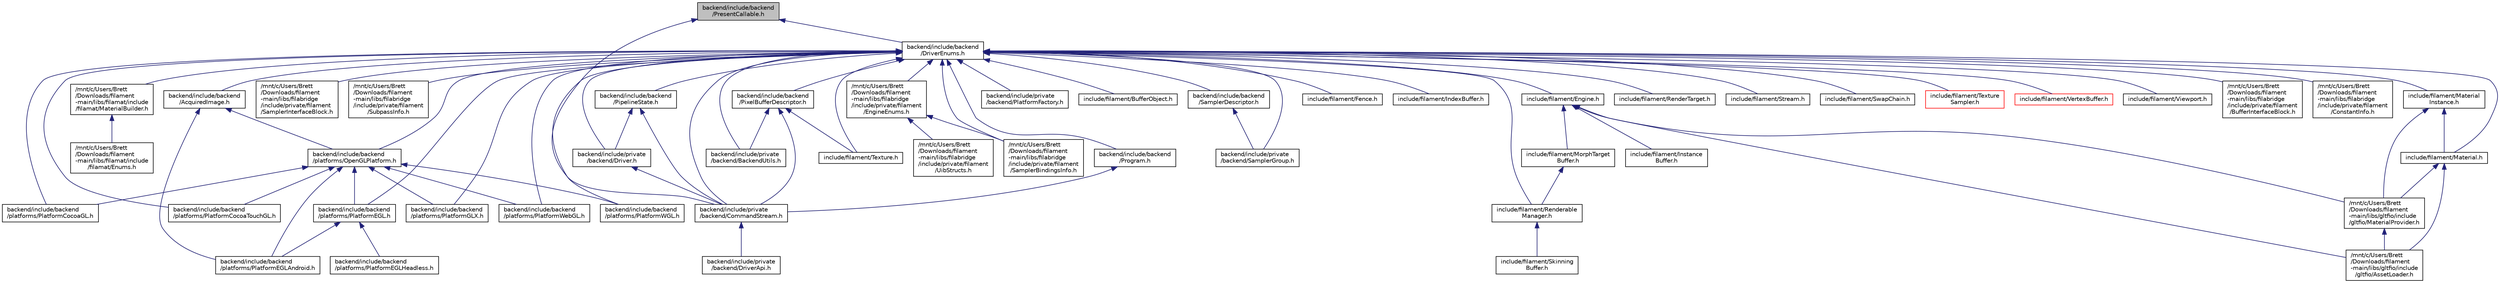 digraph "backend/include/backend/PresentCallable.h"
{
 // LATEX_PDF_SIZE
  bgcolor="transparent";
  edge [fontname="Helvetica",fontsize="10",labelfontname="Helvetica",labelfontsize="10"];
  node [fontname="Helvetica",fontsize="10",shape=record];
  Node1 [label="backend/include/backend\l/PresentCallable.h",height=0.2,width=0.4,color="black", fillcolor="grey75", style="filled", fontcolor="black",tooltip=" "];
  Node1 -> Node2 [dir="back",color="midnightblue",fontsize="10",style="solid",fontname="Helvetica"];
  Node2 [label="backend/include/backend\l/DriverEnums.h",height=0.2,width=0.4,color="black",URL="$_driver_enums_8h.html",tooltip=" "];
  Node2 -> Node3 [dir="back",color="midnightblue",fontsize="10",style="solid",fontname="Helvetica"];
  Node3 [label="/mnt/c/Users/Brett\l/Downloads/filament\l-main/libs/filabridge\l/include/private/filament\l/BufferInterfaceBlock.h",height=0.2,width=0.4,color="black",URL="$_buffer_interface_block_8h_source.html",tooltip=" "];
  Node2 -> Node4 [dir="back",color="midnightblue",fontsize="10",style="solid",fontname="Helvetica"];
  Node4 [label="/mnt/c/Users/Brett\l/Downloads/filament\l-main/libs/filabridge\l/include/private/filament\l/ConstantInfo.h",height=0.2,width=0.4,color="black",URL="$_constant_info_8h_source.html",tooltip=" "];
  Node2 -> Node5 [dir="back",color="midnightblue",fontsize="10",style="solid",fontname="Helvetica"];
  Node5 [label="/mnt/c/Users/Brett\l/Downloads/filament\l-main/libs/filabridge\l/include/private/filament\l/EngineEnums.h",height=0.2,width=0.4,color="black",URL="$_engine_enums_8h_source.html",tooltip=" "];
  Node5 -> Node6 [dir="back",color="midnightblue",fontsize="10",style="solid",fontname="Helvetica"];
  Node6 [label="/mnt/c/Users/Brett\l/Downloads/filament\l-main/libs/filabridge\l/include/private/filament\l/SamplerBindingsInfo.h",height=0.2,width=0.4,color="black",URL="$_sampler_bindings_info_8h_source.html",tooltip=" "];
  Node5 -> Node7 [dir="back",color="midnightblue",fontsize="10",style="solid",fontname="Helvetica"];
  Node7 [label="/mnt/c/Users/Brett\l/Downloads/filament\l-main/libs/filabridge\l/include/private/filament\l/UibStructs.h",height=0.2,width=0.4,color="black",URL="$_uib_structs_8h_source.html",tooltip=" "];
  Node2 -> Node6 [dir="back",color="midnightblue",fontsize="10",style="solid",fontname="Helvetica"];
  Node2 -> Node8 [dir="back",color="midnightblue",fontsize="10",style="solid",fontname="Helvetica"];
  Node8 [label="/mnt/c/Users/Brett\l/Downloads/filament\l-main/libs/filabridge\l/include/private/filament\l/SamplerInterfaceBlock.h",height=0.2,width=0.4,color="black",URL="$_sampler_interface_block_8h_source.html",tooltip=" "];
  Node2 -> Node9 [dir="back",color="midnightblue",fontsize="10",style="solid",fontname="Helvetica"];
  Node9 [label="/mnt/c/Users/Brett\l/Downloads/filament\l-main/libs/filabridge\l/include/private/filament\l/SubpassInfo.h",height=0.2,width=0.4,color="black",URL="$_subpass_info_8h_source.html",tooltip=" "];
  Node2 -> Node10 [dir="back",color="midnightblue",fontsize="10",style="solid",fontname="Helvetica"];
  Node10 [label="/mnt/c/Users/Brett\l/Downloads/filament\l-main/libs/filamat/include\l/filamat/MaterialBuilder.h",height=0.2,width=0.4,color="black",URL="$_material_builder_8h.html",tooltip=" "];
  Node10 -> Node11 [dir="back",color="midnightblue",fontsize="10",style="solid",fontname="Helvetica"];
  Node11 [label="/mnt/c/Users/Brett\l/Downloads/filament\l-main/libs/filamat/include\l/filamat/Enums.h",height=0.2,width=0.4,color="black",URL="$_enums_8h_source.html",tooltip=" "];
  Node2 -> Node12 [dir="back",color="midnightblue",fontsize="10",style="solid",fontname="Helvetica"];
  Node12 [label="backend/include/backend\l/AcquiredImage.h",height=0.2,width=0.4,color="black",URL="$_acquired_image_8h_source.html",tooltip=" "];
  Node12 -> Node13 [dir="back",color="midnightblue",fontsize="10",style="solid",fontname="Helvetica"];
  Node13 [label="backend/include/backend\l/platforms/OpenGLPlatform.h",height=0.2,width=0.4,color="black",URL="$_open_g_l_platform_8h_source.html",tooltip=" "];
  Node13 -> Node14 [dir="back",color="midnightblue",fontsize="10",style="solid",fontname="Helvetica"];
  Node14 [label="backend/include/backend\l/platforms/PlatformCocoaGL.h",height=0.2,width=0.4,color="black",URL="$_platform_cocoa_g_l_8h_source.html",tooltip=" "];
  Node13 -> Node15 [dir="back",color="midnightblue",fontsize="10",style="solid",fontname="Helvetica"];
  Node15 [label="backend/include/backend\l/platforms/PlatformCocoaTouchGL.h",height=0.2,width=0.4,color="black",URL="$_platform_cocoa_touch_g_l_8h_source.html",tooltip=" "];
  Node13 -> Node16 [dir="back",color="midnightblue",fontsize="10",style="solid",fontname="Helvetica"];
  Node16 [label="backend/include/backend\l/platforms/PlatformEGL.h",height=0.2,width=0.4,color="black",URL="$_platform_e_g_l_8h_source.html",tooltip=" "];
  Node16 -> Node17 [dir="back",color="midnightblue",fontsize="10",style="solid",fontname="Helvetica"];
  Node17 [label="backend/include/backend\l/platforms/PlatformEGLAndroid.h",height=0.2,width=0.4,color="black",URL="$_platform_e_g_l_android_8h_source.html",tooltip=" "];
  Node16 -> Node18 [dir="back",color="midnightblue",fontsize="10",style="solid",fontname="Helvetica"];
  Node18 [label="backend/include/backend\l/platforms/PlatformEGLHeadless.h",height=0.2,width=0.4,color="black",URL="$_platform_e_g_l_headless_8h_source.html",tooltip=" "];
  Node13 -> Node17 [dir="back",color="midnightblue",fontsize="10",style="solid",fontname="Helvetica"];
  Node13 -> Node19 [dir="back",color="midnightblue",fontsize="10",style="solid",fontname="Helvetica"];
  Node19 [label="backend/include/backend\l/platforms/PlatformGLX.h",height=0.2,width=0.4,color="black",URL="$_platform_g_l_x_8h_source.html",tooltip=" "];
  Node13 -> Node20 [dir="back",color="midnightblue",fontsize="10",style="solid",fontname="Helvetica"];
  Node20 [label="backend/include/backend\l/platforms/PlatformWebGL.h",height=0.2,width=0.4,color="black",URL="$_platform_web_g_l_8h_source.html",tooltip=" "];
  Node13 -> Node21 [dir="back",color="midnightblue",fontsize="10",style="solid",fontname="Helvetica"];
  Node21 [label="backend/include/backend\l/platforms/PlatformWGL.h",height=0.2,width=0.4,color="black",URL="$_platform_w_g_l_8h_source.html",tooltip=" "];
  Node12 -> Node17 [dir="back",color="midnightblue",fontsize="10",style="solid",fontname="Helvetica"];
  Node2 -> Node22 [dir="back",color="midnightblue",fontsize="10",style="solid",fontname="Helvetica"];
  Node22 [label="backend/include/backend\l/PipelineState.h",height=0.2,width=0.4,color="black",URL="$_pipeline_state_8h_source.html",tooltip=" "];
  Node22 -> Node23 [dir="back",color="midnightblue",fontsize="10",style="solid",fontname="Helvetica"];
  Node23 [label="backend/include/private\l/backend/CommandStream.h",height=0.2,width=0.4,color="black",URL="$_command_stream_8h_source.html",tooltip=" "];
  Node23 -> Node24 [dir="back",color="midnightblue",fontsize="10",style="solid",fontname="Helvetica"];
  Node24 [label="backend/include/private\l/backend/DriverApi.h",height=0.2,width=0.4,color="black",URL="$_driver_api_8h_source.html",tooltip=" "];
  Node22 -> Node25 [dir="back",color="midnightblue",fontsize="10",style="solid",fontname="Helvetica"];
  Node25 [label="backend/include/private\l/backend/Driver.h",height=0.2,width=0.4,color="black",URL="$_driver_8h_source.html",tooltip=" "];
  Node25 -> Node23 [dir="back",color="midnightblue",fontsize="10",style="solid",fontname="Helvetica"];
  Node2 -> Node26 [dir="back",color="midnightblue",fontsize="10",style="solid",fontname="Helvetica"];
  Node26 [label="backend/include/backend\l/PixelBufferDescriptor.h",height=0.2,width=0.4,color="black",URL="$_pixel_buffer_descriptor_8h.html",tooltip=" "];
  Node26 -> Node27 [dir="back",color="midnightblue",fontsize="10",style="solid",fontname="Helvetica"];
  Node27 [label="backend/include/private\l/backend/BackendUtils.h",height=0.2,width=0.4,color="black",URL="$_backend_utils_8h_source.html",tooltip=" "];
  Node26 -> Node23 [dir="back",color="midnightblue",fontsize="10",style="solid",fontname="Helvetica"];
  Node26 -> Node28 [dir="back",color="midnightblue",fontsize="10",style="solid",fontname="Helvetica"];
  Node28 [label="include/filament/Texture.h",height=0.2,width=0.4,color="black",URL="$_texture_8h.html",tooltip=" "];
  Node2 -> Node13 [dir="back",color="midnightblue",fontsize="10",style="solid",fontname="Helvetica"];
  Node2 -> Node14 [dir="back",color="midnightblue",fontsize="10",style="solid",fontname="Helvetica"];
  Node2 -> Node15 [dir="back",color="midnightblue",fontsize="10",style="solid",fontname="Helvetica"];
  Node2 -> Node16 [dir="back",color="midnightblue",fontsize="10",style="solid",fontname="Helvetica"];
  Node2 -> Node19 [dir="back",color="midnightblue",fontsize="10",style="solid",fontname="Helvetica"];
  Node2 -> Node20 [dir="back",color="midnightblue",fontsize="10",style="solid",fontname="Helvetica"];
  Node2 -> Node21 [dir="back",color="midnightblue",fontsize="10",style="solid",fontname="Helvetica"];
  Node2 -> Node29 [dir="back",color="midnightblue",fontsize="10",style="solid",fontname="Helvetica"];
  Node29 [label="backend/include/backend\l/Program.h",height=0.2,width=0.4,color="black",URL="$_program_8h_source.html",tooltip=" "];
  Node29 -> Node23 [dir="back",color="midnightblue",fontsize="10",style="solid",fontname="Helvetica"];
  Node2 -> Node30 [dir="back",color="midnightblue",fontsize="10",style="solid",fontname="Helvetica"];
  Node30 [label="backend/include/backend\l/SamplerDescriptor.h",height=0.2,width=0.4,color="black",URL="$_sampler_descriptor_8h.html",tooltip=" "];
  Node30 -> Node31 [dir="back",color="midnightblue",fontsize="10",style="solid",fontname="Helvetica"];
  Node31 [label="backend/include/private\l/backend/SamplerGroup.h",height=0.2,width=0.4,color="black",URL="$_sampler_group_8h_source.html",tooltip=" "];
  Node2 -> Node27 [dir="back",color="midnightblue",fontsize="10",style="solid",fontname="Helvetica"];
  Node2 -> Node23 [dir="back",color="midnightblue",fontsize="10",style="solid",fontname="Helvetica"];
  Node2 -> Node25 [dir="back",color="midnightblue",fontsize="10",style="solid",fontname="Helvetica"];
  Node2 -> Node32 [dir="back",color="midnightblue",fontsize="10",style="solid",fontname="Helvetica"];
  Node32 [label="backend/include/private\l/backend/PlatformFactory.h",height=0.2,width=0.4,color="black",URL="$_platform_factory_8h.html",tooltip=" "];
  Node2 -> Node31 [dir="back",color="midnightblue",fontsize="10",style="solid",fontname="Helvetica"];
  Node2 -> Node33 [dir="back",color="midnightblue",fontsize="10",style="solid",fontname="Helvetica"];
  Node33 [label="include/filament/BufferObject.h",height=0.2,width=0.4,color="black",URL="$_buffer_object_8h.html",tooltip=" "];
  Node2 -> Node34 [dir="back",color="midnightblue",fontsize="10",style="solid",fontname="Helvetica"];
  Node34 [label="include/filament/Engine.h",height=0.2,width=0.4,color="black",URL="$_engine_8h_source.html",tooltip=" "];
  Node34 -> Node35 [dir="back",color="midnightblue",fontsize="10",style="solid",fontname="Helvetica"];
  Node35 [label="/mnt/c/Users/Brett\l/Downloads/filament\l-main/libs/gltfio/include\l/gltfio/AssetLoader.h",height=0.2,width=0.4,color="black",URL="$_asset_loader_8h_source.html",tooltip=" "];
  Node34 -> Node36 [dir="back",color="midnightblue",fontsize="10",style="solid",fontname="Helvetica"];
  Node36 [label="/mnt/c/Users/Brett\l/Downloads/filament\l-main/libs/gltfio/include\l/gltfio/MaterialProvider.h",height=0.2,width=0.4,color="black",URL="$_material_provider_8h_source.html",tooltip=" "];
  Node36 -> Node35 [dir="back",color="midnightblue",fontsize="10",style="solid",fontname="Helvetica"];
  Node34 -> Node37 [dir="back",color="midnightblue",fontsize="10",style="solid",fontname="Helvetica"];
  Node37 [label="include/filament/Instance\lBuffer.h",height=0.2,width=0.4,color="black",URL="$_instance_buffer_8h_source.html",tooltip=" "];
  Node34 -> Node38 [dir="back",color="midnightblue",fontsize="10",style="solid",fontname="Helvetica"];
  Node38 [label="include/filament/MorphTarget\lBuffer.h",height=0.2,width=0.4,color="black",URL="$_morph_target_buffer_8h_source.html",tooltip=" "];
  Node38 -> Node39 [dir="back",color="midnightblue",fontsize="10",style="solid",fontname="Helvetica"];
  Node39 [label="include/filament/Renderable\lManager.h",height=0.2,width=0.4,color="black",URL="$_renderable_manager_8h_source.html",tooltip=" "];
  Node39 -> Node40 [dir="back",color="midnightblue",fontsize="10",style="solid",fontname="Helvetica"];
  Node40 [label="include/filament/Skinning\lBuffer.h",height=0.2,width=0.4,color="black",URL="$_skinning_buffer_8h_source.html",tooltip=" "];
  Node2 -> Node41 [dir="back",color="midnightblue",fontsize="10",style="solid",fontname="Helvetica"];
  Node41 [label="include/filament/Fence.h",height=0.2,width=0.4,color="black",URL="$_fence_8h.html",tooltip=" "];
  Node2 -> Node42 [dir="back",color="midnightblue",fontsize="10",style="solid",fontname="Helvetica"];
  Node42 [label="include/filament/IndexBuffer.h",height=0.2,width=0.4,color="black",URL="$_index_buffer_8h.html",tooltip=" "];
  Node2 -> Node43 [dir="back",color="midnightblue",fontsize="10",style="solid",fontname="Helvetica"];
  Node43 [label="include/filament/Material.h",height=0.2,width=0.4,color="black",URL="$_material_8h_source.html",tooltip=" "];
  Node43 -> Node35 [dir="back",color="midnightblue",fontsize="10",style="solid",fontname="Helvetica"];
  Node43 -> Node36 [dir="back",color="midnightblue",fontsize="10",style="solid",fontname="Helvetica"];
  Node2 -> Node44 [dir="back",color="midnightblue",fontsize="10",style="solid",fontname="Helvetica"];
  Node44 [label="include/filament/Material\lInstance.h",height=0.2,width=0.4,color="black",URL="$_material_instance_8h_source.html",tooltip=" "];
  Node44 -> Node36 [dir="back",color="midnightblue",fontsize="10",style="solid",fontname="Helvetica"];
  Node44 -> Node43 [dir="back",color="midnightblue",fontsize="10",style="solid",fontname="Helvetica"];
  Node2 -> Node39 [dir="back",color="midnightblue",fontsize="10",style="solid",fontname="Helvetica"];
  Node2 -> Node45 [dir="back",color="midnightblue",fontsize="10",style="solid",fontname="Helvetica"];
  Node45 [label="include/filament/RenderTarget.h",height=0.2,width=0.4,color="black",URL="$_render_target_8h.html",tooltip=" "];
  Node2 -> Node46 [dir="back",color="midnightblue",fontsize="10",style="solid",fontname="Helvetica"];
  Node46 [label="include/filament/Stream.h",height=0.2,width=0.4,color="black",URL="$_stream_8h_source.html",tooltip=" "];
  Node2 -> Node47 [dir="back",color="midnightblue",fontsize="10",style="solid",fontname="Helvetica"];
  Node47 [label="include/filament/SwapChain.h",height=0.2,width=0.4,color="black",URL="$_swap_chain_8h_source.html",tooltip=" "];
  Node2 -> Node28 [dir="back",color="midnightblue",fontsize="10",style="solid",fontname="Helvetica"];
  Node2 -> Node48 [dir="back",color="midnightblue",fontsize="10",style="solid",fontname="Helvetica"];
  Node48 [label="include/filament/Texture\lSampler.h",height=0.2,width=0.4,color="red",URL="$_texture_sampler_8h.html",tooltip=" "];
  Node2 -> Node52 [dir="back",color="midnightblue",fontsize="10",style="solid",fontname="Helvetica"];
  Node52 [label="include/filament/VertexBuffer.h",height=0.2,width=0.4,color="red",URL="$_vertex_buffer_8h.html",tooltip=" "];
  Node2 -> Node53 [dir="back",color="midnightblue",fontsize="10",style="solid",fontname="Helvetica"];
  Node53 [label="include/filament/Viewport.h",height=0.2,width=0.4,color="black",URL="$_viewport_8h.html",tooltip=" "];
  Node1 -> Node23 [dir="back",color="midnightblue",fontsize="10",style="solid",fontname="Helvetica"];
}
